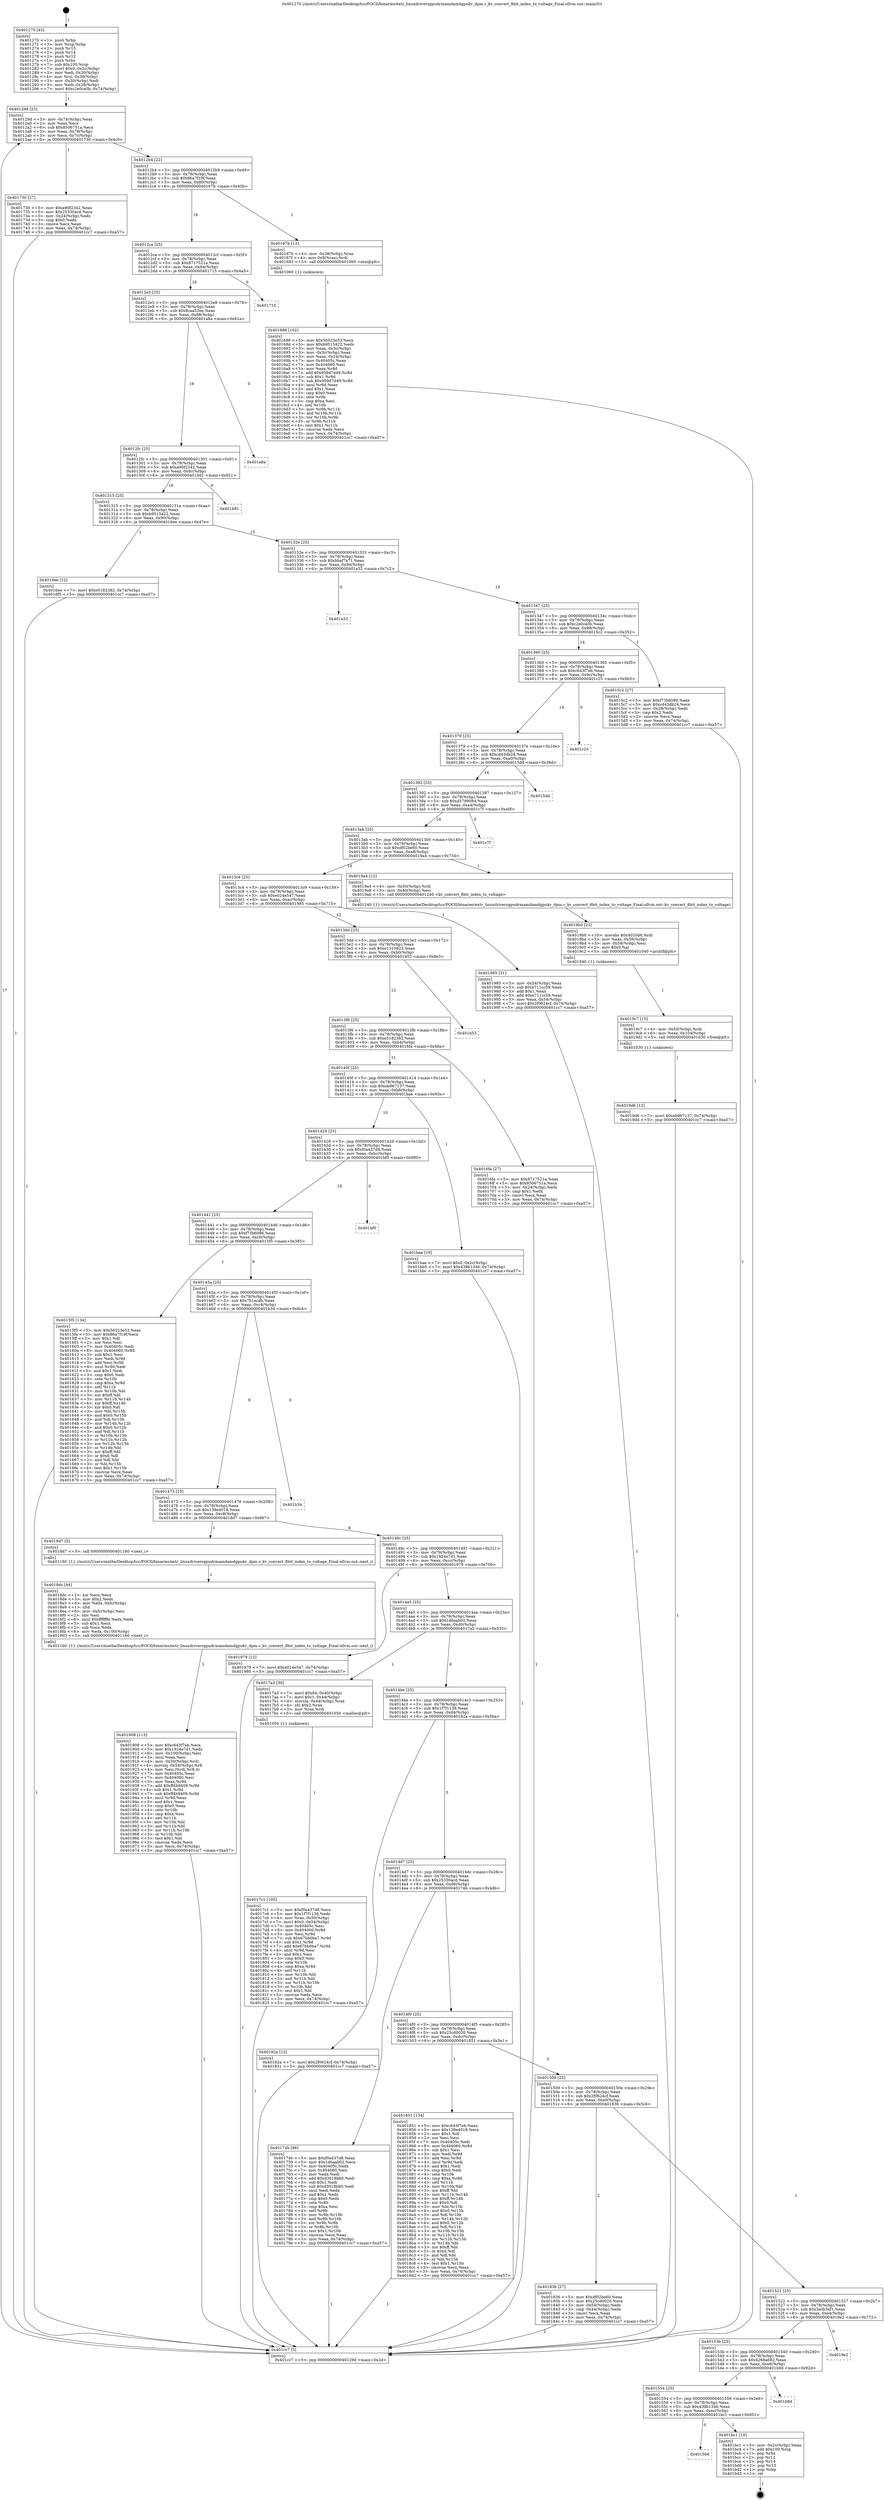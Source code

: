 digraph "0x401270" {
  label = "0x401270 (/mnt/c/Users/mathe/Desktop/tcc/POCII/binaries/extr_linuxdriversgpudrmamdamdgpukv_dpm.c_kv_convert_8bit_index_to_voltage_Final-ollvm.out::main(0))"
  labelloc = "t"
  node[shape=record]

  Entry [label="",width=0.3,height=0.3,shape=circle,fillcolor=black,style=filled]
  "0x40129d" [label="{
     0x40129d [23]\l
     | [instrs]\l
     &nbsp;&nbsp;0x40129d \<+3\>: mov -0x74(%rbp),%eax\l
     &nbsp;&nbsp;0x4012a0 \<+2\>: mov %eax,%ecx\l
     &nbsp;&nbsp;0x4012a2 \<+6\>: sub $0x8506751a,%ecx\l
     &nbsp;&nbsp;0x4012a8 \<+3\>: mov %eax,-0x78(%rbp)\l
     &nbsp;&nbsp;0x4012ab \<+3\>: mov %ecx,-0x7c(%rbp)\l
     &nbsp;&nbsp;0x4012ae \<+6\>: je 0000000000401730 \<main+0x4c0\>\l
  }"]
  "0x401730" [label="{
     0x401730 [27]\l
     | [instrs]\l
     &nbsp;&nbsp;0x401730 \<+5\>: mov $0xa90f2342,%eax\l
     &nbsp;&nbsp;0x401735 \<+5\>: mov $0x25330acd,%ecx\l
     &nbsp;&nbsp;0x40173a \<+3\>: mov -0x24(%rbp),%edx\l
     &nbsp;&nbsp;0x40173d \<+3\>: cmp $0x0,%edx\l
     &nbsp;&nbsp;0x401740 \<+3\>: cmove %ecx,%eax\l
     &nbsp;&nbsp;0x401743 \<+3\>: mov %eax,-0x74(%rbp)\l
     &nbsp;&nbsp;0x401746 \<+5\>: jmp 0000000000401cc7 \<main+0xa57\>\l
  }"]
  "0x4012b4" [label="{
     0x4012b4 [22]\l
     | [instrs]\l
     &nbsp;&nbsp;0x4012b4 \<+5\>: jmp 00000000004012b9 \<main+0x49\>\l
     &nbsp;&nbsp;0x4012b9 \<+3\>: mov -0x78(%rbp),%eax\l
     &nbsp;&nbsp;0x4012bc \<+5\>: sub $0x86a7f19f,%eax\l
     &nbsp;&nbsp;0x4012c1 \<+3\>: mov %eax,-0x80(%rbp)\l
     &nbsp;&nbsp;0x4012c4 \<+6\>: je 000000000040167b \<main+0x40b\>\l
  }"]
  Exit [label="",width=0.3,height=0.3,shape=circle,fillcolor=black,style=filled,peripheries=2]
  "0x40167b" [label="{
     0x40167b [13]\l
     | [instrs]\l
     &nbsp;&nbsp;0x40167b \<+4\>: mov -0x38(%rbp),%rax\l
     &nbsp;&nbsp;0x40167f \<+4\>: mov 0x8(%rax),%rdi\l
     &nbsp;&nbsp;0x401683 \<+5\>: call 0000000000401060 \<atoi@plt\>\l
     | [calls]\l
     &nbsp;&nbsp;0x401060 \{1\} (unknown)\l
  }"]
  "0x4012ca" [label="{
     0x4012ca [25]\l
     | [instrs]\l
     &nbsp;&nbsp;0x4012ca \<+5\>: jmp 00000000004012cf \<main+0x5f\>\l
     &nbsp;&nbsp;0x4012cf \<+3\>: mov -0x78(%rbp),%eax\l
     &nbsp;&nbsp;0x4012d2 \<+5\>: sub $0x8717521a,%eax\l
     &nbsp;&nbsp;0x4012d7 \<+6\>: mov %eax,-0x84(%rbp)\l
     &nbsp;&nbsp;0x4012dd \<+6\>: je 0000000000401715 \<main+0x4a5\>\l
  }"]
  "0x40156d" [label="{
     0x40156d\l
  }", style=dashed]
  "0x401715" [label="{
     0x401715\l
  }", style=dashed]
  "0x4012e3" [label="{
     0x4012e3 [25]\l
     | [instrs]\l
     &nbsp;&nbsp;0x4012e3 \<+5\>: jmp 00000000004012e8 \<main+0x78\>\l
     &nbsp;&nbsp;0x4012e8 \<+3\>: mov -0x78(%rbp),%eax\l
     &nbsp;&nbsp;0x4012eb \<+5\>: sub $0x8caa52ee,%eax\l
     &nbsp;&nbsp;0x4012f0 \<+6\>: mov %eax,-0x88(%rbp)\l
     &nbsp;&nbsp;0x4012f6 \<+6\>: je 0000000000401a8a \<main+0x81a\>\l
  }"]
  "0x401bc1" [label="{
     0x401bc1 [19]\l
     | [instrs]\l
     &nbsp;&nbsp;0x401bc1 \<+3\>: mov -0x2c(%rbp),%eax\l
     &nbsp;&nbsp;0x401bc4 \<+7\>: add $0x100,%rsp\l
     &nbsp;&nbsp;0x401bcb \<+1\>: pop %rbx\l
     &nbsp;&nbsp;0x401bcc \<+2\>: pop %r12\l
     &nbsp;&nbsp;0x401bce \<+2\>: pop %r14\l
     &nbsp;&nbsp;0x401bd0 \<+2\>: pop %r15\l
     &nbsp;&nbsp;0x401bd2 \<+1\>: pop %rbp\l
     &nbsp;&nbsp;0x401bd3 \<+1\>: ret\l
  }"]
  "0x401a8a" [label="{
     0x401a8a\l
  }", style=dashed]
  "0x4012fc" [label="{
     0x4012fc [25]\l
     | [instrs]\l
     &nbsp;&nbsp;0x4012fc \<+5\>: jmp 0000000000401301 \<main+0x91\>\l
     &nbsp;&nbsp;0x401301 \<+3\>: mov -0x78(%rbp),%eax\l
     &nbsp;&nbsp;0x401304 \<+5\>: sub $0xa90f2342,%eax\l
     &nbsp;&nbsp;0x401309 \<+6\>: mov %eax,-0x8c(%rbp)\l
     &nbsp;&nbsp;0x40130f \<+6\>: je 0000000000401b91 \<main+0x921\>\l
  }"]
  "0x401554" [label="{
     0x401554 [25]\l
     | [instrs]\l
     &nbsp;&nbsp;0x401554 \<+5\>: jmp 0000000000401559 \<main+0x2e9\>\l
     &nbsp;&nbsp;0x401559 \<+3\>: mov -0x78(%rbp),%eax\l
     &nbsp;&nbsp;0x40155c \<+5\>: sub $0x439b1346,%eax\l
     &nbsp;&nbsp;0x401561 \<+6\>: mov %eax,-0xec(%rbp)\l
     &nbsp;&nbsp;0x401567 \<+6\>: je 0000000000401bc1 \<main+0x951\>\l
  }"]
  "0x401b91" [label="{
     0x401b91\l
  }", style=dashed]
  "0x401315" [label="{
     0x401315 [25]\l
     | [instrs]\l
     &nbsp;&nbsp;0x401315 \<+5\>: jmp 000000000040131a \<main+0xaa\>\l
     &nbsp;&nbsp;0x40131a \<+3\>: mov -0x78(%rbp),%eax\l
     &nbsp;&nbsp;0x40131d \<+5\>: sub $0xb9515422,%eax\l
     &nbsp;&nbsp;0x401322 \<+6\>: mov %eax,-0x90(%rbp)\l
     &nbsp;&nbsp;0x401328 \<+6\>: je 00000000004016ee \<main+0x47e\>\l
  }"]
  "0x401b9d" [label="{
     0x401b9d\l
  }", style=dashed]
  "0x4016ee" [label="{
     0x4016ee [12]\l
     | [instrs]\l
     &nbsp;&nbsp;0x4016ee \<+7\>: movl $0xe5182382,-0x74(%rbp)\l
     &nbsp;&nbsp;0x4016f5 \<+5\>: jmp 0000000000401cc7 \<main+0xa57\>\l
  }"]
  "0x40132e" [label="{
     0x40132e [25]\l
     | [instrs]\l
     &nbsp;&nbsp;0x40132e \<+5\>: jmp 0000000000401333 \<main+0xc3\>\l
     &nbsp;&nbsp;0x401333 \<+3\>: mov -0x78(%rbp),%eax\l
     &nbsp;&nbsp;0x401336 \<+5\>: sub $0xbbaf7a71,%eax\l
     &nbsp;&nbsp;0x40133b \<+6\>: mov %eax,-0x94(%rbp)\l
     &nbsp;&nbsp;0x401341 \<+6\>: je 0000000000401a32 \<main+0x7c2\>\l
  }"]
  "0x40153b" [label="{
     0x40153b [25]\l
     | [instrs]\l
     &nbsp;&nbsp;0x40153b \<+5\>: jmp 0000000000401540 \<main+0x2d0\>\l
     &nbsp;&nbsp;0x401540 \<+3\>: mov -0x78(%rbp),%eax\l
     &nbsp;&nbsp;0x401543 \<+5\>: sub $0x4268a682,%eax\l
     &nbsp;&nbsp;0x401548 \<+6\>: mov %eax,-0xe8(%rbp)\l
     &nbsp;&nbsp;0x40154e \<+6\>: je 0000000000401b9d \<main+0x92d\>\l
  }"]
  "0x401a32" [label="{
     0x401a32\l
  }", style=dashed]
  "0x401347" [label="{
     0x401347 [25]\l
     | [instrs]\l
     &nbsp;&nbsp;0x401347 \<+5\>: jmp 000000000040134c \<main+0xdc\>\l
     &nbsp;&nbsp;0x40134c \<+3\>: mov -0x78(%rbp),%eax\l
     &nbsp;&nbsp;0x40134f \<+5\>: sub $0xc2e0ca0b,%eax\l
     &nbsp;&nbsp;0x401354 \<+6\>: mov %eax,-0x98(%rbp)\l
     &nbsp;&nbsp;0x40135a \<+6\>: je 00000000004015c2 \<main+0x352\>\l
  }"]
  "0x4019e2" [label="{
     0x4019e2\l
  }", style=dashed]
  "0x4015c2" [label="{
     0x4015c2 [27]\l
     | [instrs]\l
     &nbsp;&nbsp;0x4015c2 \<+5\>: mov $0xf73b6086,%eax\l
     &nbsp;&nbsp;0x4015c7 \<+5\>: mov $0xcd43db24,%ecx\l
     &nbsp;&nbsp;0x4015cc \<+3\>: mov -0x28(%rbp),%edx\l
     &nbsp;&nbsp;0x4015cf \<+3\>: cmp $0x2,%edx\l
     &nbsp;&nbsp;0x4015d2 \<+3\>: cmovne %ecx,%eax\l
     &nbsp;&nbsp;0x4015d5 \<+3\>: mov %eax,-0x74(%rbp)\l
     &nbsp;&nbsp;0x4015d8 \<+5\>: jmp 0000000000401cc7 \<main+0xa57\>\l
  }"]
  "0x401360" [label="{
     0x401360 [25]\l
     | [instrs]\l
     &nbsp;&nbsp;0x401360 \<+5\>: jmp 0000000000401365 \<main+0xf5\>\l
     &nbsp;&nbsp;0x401365 \<+3\>: mov -0x78(%rbp),%eax\l
     &nbsp;&nbsp;0x401368 \<+5\>: sub $0xc643f7eb,%eax\l
     &nbsp;&nbsp;0x40136d \<+6\>: mov %eax,-0x9c(%rbp)\l
     &nbsp;&nbsp;0x401373 \<+6\>: je 0000000000401c25 \<main+0x9b5\>\l
  }"]
  "0x401cc7" [label="{
     0x401cc7 [5]\l
     | [instrs]\l
     &nbsp;&nbsp;0x401cc7 \<+5\>: jmp 000000000040129d \<main+0x2d\>\l
  }"]
  "0x401270" [label="{
     0x401270 [45]\l
     | [instrs]\l
     &nbsp;&nbsp;0x401270 \<+1\>: push %rbp\l
     &nbsp;&nbsp;0x401271 \<+3\>: mov %rsp,%rbp\l
     &nbsp;&nbsp;0x401274 \<+2\>: push %r15\l
     &nbsp;&nbsp;0x401276 \<+2\>: push %r14\l
     &nbsp;&nbsp;0x401278 \<+2\>: push %r12\l
     &nbsp;&nbsp;0x40127a \<+1\>: push %rbx\l
     &nbsp;&nbsp;0x40127b \<+7\>: sub $0x100,%rsp\l
     &nbsp;&nbsp;0x401282 \<+7\>: movl $0x0,-0x2c(%rbp)\l
     &nbsp;&nbsp;0x401289 \<+3\>: mov %edi,-0x30(%rbp)\l
     &nbsp;&nbsp;0x40128c \<+4\>: mov %rsi,-0x38(%rbp)\l
     &nbsp;&nbsp;0x401290 \<+3\>: mov -0x30(%rbp),%edi\l
     &nbsp;&nbsp;0x401293 \<+3\>: mov %edi,-0x28(%rbp)\l
     &nbsp;&nbsp;0x401296 \<+7\>: movl $0xc2e0ca0b,-0x74(%rbp)\l
  }"]
  "0x4019d6" [label="{
     0x4019d6 [12]\l
     | [instrs]\l
     &nbsp;&nbsp;0x4019d6 \<+7\>: movl $0xeb967137,-0x74(%rbp)\l
     &nbsp;&nbsp;0x4019dd \<+5\>: jmp 0000000000401cc7 \<main+0xa57\>\l
  }"]
  "0x401c25" [label="{
     0x401c25\l
  }", style=dashed]
  "0x401379" [label="{
     0x401379 [25]\l
     | [instrs]\l
     &nbsp;&nbsp;0x401379 \<+5\>: jmp 000000000040137e \<main+0x10e\>\l
     &nbsp;&nbsp;0x40137e \<+3\>: mov -0x78(%rbp),%eax\l
     &nbsp;&nbsp;0x401381 \<+5\>: sub $0xcd43db24,%eax\l
     &nbsp;&nbsp;0x401386 \<+6\>: mov %eax,-0xa0(%rbp)\l
     &nbsp;&nbsp;0x40138c \<+6\>: je 00000000004015dd \<main+0x36d\>\l
  }"]
  "0x4019c7" [label="{
     0x4019c7 [15]\l
     | [instrs]\l
     &nbsp;&nbsp;0x4019c7 \<+4\>: mov -0x50(%rbp),%rdi\l
     &nbsp;&nbsp;0x4019cb \<+6\>: mov %eax,-0x104(%rbp)\l
     &nbsp;&nbsp;0x4019d1 \<+5\>: call 0000000000401030 \<free@plt\>\l
     | [calls]\l
     &nbsp;&nbsp;0x401030 \{1\} (unknown)\l
  }"]
  "0x4015dd" [label="{
     0x4015dd\l
  }", style=dashed]
  "0x401392" [label="{
     0x401392 [25]\l
     | [instrs]\l
     &nbsp;&nbsp;0x401392 \<+5\>: jmp 0000000000401397 \<main+0x127\>\l
     &nbsp;&nbsp;0x401397 \<+3\>: mov -0x78(%rbp),%eax\l
     &nbsp;&nbsp;0x40139a \<+5\>: sub $0xd5799084,%eax\l
     &nbsp;&nbsp;0x40139f \<+6\>: mov %eax,-0xa4(%rbp)\l
     &nbsp;&nbsp;0x4013a5 \<+6\>: je 0000000000401c7f \<main+0xa0f\>\l
  }"]
  "0x4019b0" [label="{
     0x4019b0 [23]\l
     | [instrs]\l
     &nbsp;&nbsp;0x4019b0 \<+10\>: movabs $0x4020d6,%rdi\l
     &nbsp;&nbsp;0x4019ba \<+3\>: mov %eax,-0x58(%rbp)\l
     &nbsp;&nbsp;0x4019bd \<+3\>: mov -0x58(%rbp),%esi\l
     &nbsp;&nbsp;0x4019c0 \<+2\>: mov $0x0,%al\l
     &nbsp;&nbsp;0x4019c2 \<+5\>: call 0000000000401040 \<printf@plt\>\l
     | [calls]\l
     &nbsp;&nbsp;0x401040 \{1\} (unknown)\l
  }"]
  "0x401c7f" [label="{
     0x401c7f\l
  }", style=dashed]
  "0x4013ab" [label="{
     0x4013ab [25]\l
     | [instrs]\l
     &nbsp;&nbsp;0x4013ab \<+5\>: jmp 00000000004013b0 \<main+0x140\>\l
     &nbsp;&nbsp;0x4013b0 \<+3\>: mov -0x78(%rbp),%eax\l
     &nbsp;&nbsp;0x4013b3 \<+5\>: sub $0xdf02be60,%eax\l
     &nbsp;&nbsp;0x4013b8 \<+6\>: mov %eax,-0xa8(%rbp)\l
     &nbsp;&nbsp;0x4013be \<+6\>: je 00000000004019a4 \<main+0x734\>\l
  }"]
  "0x401908" [label="{
     0x401908 [113]\l
     | [instrs]\l
     &nbsp;&nbsp;0x401908 \<+5\>: mov $0xc643f7eb,%ecx\l
     &nbsp;&nbsp;0x40190d \<+5\>: mov $0x1924e7d1,%edx\l
     &nbsp;&nbsp;0x401912 \<+6\>: mov -0x100(%rbp),%esi\l
     &nbsp;&nbsp;0x401918 \<+3\>: imul %eax,%esi\l
     &nbsp;&nbsp;0x40191b \<+4\>: mov -0x50(%rbp),%rdi\l
     &nbsp;&nbsp;0x40191f \<+4\>: movslq -0x54(%rbp),%r8\l
     &nbsp;&nbsp;0x401923 \<+4\>: mov %esi,(%rdi,%r8,4)\l
     &nbsp;&nbsp;0x401927 \<+7\>: mov 0x40405c,%eax\l
     &nbsp;&nbsp;0x40192e \<+7\>: mov 0x404060,%esi\l
     &nbsp;&nbsp;0x401935 \<+3\>: mov %eax,%r9d\l
     &nbsp;&nbsp;0x401938 \<+7\>: add $0xff4b9409,%r9d\l
     &nbsp;&nbsp;0x40193f \<+4\>: sub $0x1,%r9d\l
     &nbsp;&nbsp;0x401943 \<+7\>: sub $0xff4b9409,%r9d\l
     &nbsp;&nbsp;0x40194a \<+4\>: imul %r9d,%eax\l
     &nbsp;&nbsp;0x40194e \<+3\>: and $0x1,%eax\l
     &nbsp;&nbsp;0x401951 \<+3\>: cmp $0x0,%eax\l
     &nbsp;&nbsp;0x401954 \<+4\>: sete %r10b\l
     &nbsp;&nbsp;0x401958 \<+3\>: cmp $0xa,%esi\l
     &nbsp;&nbsp;0x40195b \<+4\>: setl %r11b\l
     &nbsp;&nbsp;0x40195f \<+3\>: mov %r10b,%bl\l
     &nbsp;&nbsp;0x401962 \<+3\>: and %r11b,%bl\l
     &nbsp;&nbsp;0x401965 \<+3\>: xor %r11b,%r10b\l
     &nbsp;&nbsp;0x401968 \<+3\>: or %r10b,%bl\l
     &nbsp;&nbsp;0x40196b \<+3\>: test $0x1,%bl\l
     &nbsp;&nbsp;0x40196e \<+3\>: cmovne %edx,%ecx\l
     &nbsp;&nbsp;0x401971 \<+3\>: mov %ecx,-0x74(%rbp)\l
     &nbsp;&nbsp;0x401974 \<+5\>: jmp 0000000000401cc7 \<main+0xa57\>\l
  }"]
  "0x4019a4" [label="{
     0x4019a4 [12]\l
     | [instrs]\l
     &nbsp;&nbsp;0x4019a4 \<+4\>: mov -0x50(%rbp),%rdi\l
     &nbsp;&nbsp;0x4019a8 \<+3\>: mov -0x40(%rbp),%esi\l
     &nbsp;&nbsp;0x4019ab \<+5\>: call 0000000000401240 \<kv_convert_8bit_index_to_voltage\>\l
     | [calls]\l
     &nbsp;&nbsp;0x401240 \{1\} (/mnt/c/Users/mathe/Desktop/tcc/POCII/binaries/extr_linuxdriversgpudrmamdamdgpukv_dpm.c_kv_convert_8bit_index_to_voltage_Final-ollvm.out::kv_convert_8bit_index_to_voltage)\l
  }"]
  "0x4013c4" [label="{
     0x4013c4 [25]\l
     | [instrs]\l
     &nbsp;&nbsp;0x4013c4 \<+5\>: jmp 00000000004013c9 \<main+0x159\>\l
     &nbsp;&nbsp;0x4013c9 \<+3\>: mov -0x78(%rbp),%eax\l
     &nbsp;&nbsp;0x4013cc \<+5\>: sub $0xe024e547,%eax\l
     &nbsp;&nbsp;0x4013d1 \<+6\>: mov %eax,-0xac(%rbp)\l
     &nbsp;&nbsp;0x4013d7 \<+6\>: je 0000000000401985 \<main+0x715\>\l
  }"]
  "0x4018dc" [label="{
     0x4018dc [44]\l
     | [instrs]\l
     &nbsp;&nbsp;0x4018dc \<+2\>: xor %ecx,%ecx\l
     &nbsp;&nbsp;0x4018de \<+5\>: mov $0x2,%edx\l
     &nbsp;&nbsp;0x4018e3 \<+6\>: mov %edx,-0xfc(%rbp)\l
     &nbsp;&nbsp;0x4018e9 \<+1\>: cltd\l
     &nbsp;&nbsp;0x4018ea \<+6\>: mov -0xfc(%rbp),%esi\l
     &nbsp;&nbsp;0x4018f0 \<+2\>: idiv %esi\l
     &nbsp;&nbsp;0x4018f2 \<+6\>: imul $0xfffffffe,%edx,%edx\l
     &nbsp;&nbsp;0x4018f8 \<+3\>: sub $0x1,%ecx\l
     &nbsp;&nbsp;0x4018fb \<+2\>: sub %ecx,%edx\l
     &nbsp;&nbsp;0x4018fd \<+6\>: mov %edx,-0x100(%rbp)\l
     &nbsp;&nbsp;0x401903 \<+5\>: call 0000000000401160 \<next_i\>\l
     | [calls]\l
     &nbsp;&nbsp;0x401160 \{1\} (/mnt/c/Users/mathe/Desktop/tcc/POCII/binaries/extr_linuxdriversgpudrmamdamdgpukv_dpm.c_kv_convert_8bit_index_to_voltage_Final-ollvm.out::next_i)\l
  }"]
  "0x401985" [label="{
     0x401985 [31]\l
     | [instrs]\l
     &nbsp;&nbsp;0x401985 \<+3\>: mov -0x54(%rbp),%eax\l
     &nbsp;&nbsp;0x401988 \<+5\>: sub $0xe711cc59,%eax\l
     &nbsp;&nbsp;0x40198d \<+3\>: add $0x1,%eax\l
     &nbsp;&nbsp;0x401990 \<+5\>: add $0xe711cc59,%eax\l
     &nbsp;&nbsp;0x401995 \<+3\>: mov %eax,-0x54(%rbp)\l
     &nbsp;&nbsp;0x401998 \<+7\>: movl $0x2f0624cf,-0x74(%rbp)\l
     &nbsp;&nbsp;0x40199f \<+5\>: jmp 0000000000401cc7 \<main+0xa57\>\l
  }"]
  "0x4013dd" [label="{
     0x4013dd [25]\l
     | [instrs]\l
     &nbsp;&nbsp;0x4013dd \<+5\>: jmp 00000000004013e2 \<main+0x172\>\l
     &nbsp;&nbsp;0x4013e2 \<+3\>: mov -0x78(%rbp),%eax\l
     &nbsp;&nbsp;0x4013e5 \<+5\>: sub $0xe1310823,%eax\l
     &nbsp;&nbsp;0x4013ea \<+6\>: mov %eax,-0xb0(%rbp)\l
     &nbsp;&nbsp;0x4013f0 \<+6\>: je 0000000000401b53 \<main+0x8e3\>\l
  }"]
  "0x401522" [label="{
     0x401522 [25]\l
     | [instrs]\l
     &nbsp;&nbsp;0x401522 \<+5\>: jmp 0000000000401527 \<main+0x2b7\>\l
     &nbsp;&nbsp;0x401527 \<+3\>: mov -0x78(%rbp),%eax\l
     &nbsp;&nbsp;0x40152a \<+5\>: sub $0x3acb3af1,%eax\l
     &nbsp;&nbsp;0x40152f \<+6\>: mov %eax,-0xe4(%rbp)\l
     &nbsp;&nbsp;0x401535 \<+6\>: je 00000000004019e2 \<main+0x772\>\l
  }"]
  "0x401b53" [label="{
     0x401b53\l
  }", style=dashed]
  "0x4013f6" [label="{
     0x4013f6 [25]\l
     | [instrs]\l
     &nbsp;&nbsp;0x4013f6 \<+5\>: jmp 00000000004013fb \<main+0x18b\>\l
     &nbsp;&nbsp;0x4013fb \<+3\>: mov -0x78(%rbp),%eax\l
     &nbsp;&nbsp;0x4013fe \<+5\>: sub $0xe5182382,%eax\l
     &nbsp;&nbsp;0x401403 \<+6\>: mov %eax,-0xb4(%rbp)\l
     &nbsp;&nbsp;0x401409 \<+6\>: je 00000000004016fa \<main+0x48a\>\l
  }"]
  "0x401836" [label="{
     0x401836 [27]\l
     | [instrs]\l
     &nbsp;&nbsp;0x401836 \<+5\>: mov $0xdf02be60,%eax\l
     &nbsp;&nbsp;0x40183b \<+5\>: mov $0x25cd0020,%ecx\l
     &nbsp;&nbsp;0x401840 \<+3\>: mov -0x54(%rbp),%edx\l
     &nbsp;&nbsp;0x401843 \<+3\>: cmp -0x44(%rbp),%edx\l
     &nbsp;&nbsp;0x401846 \<+3\>: cmovl %ecx,%eax\l
     &nbsp;&nbsp;0x401849 \<+3\>: mov %eax,-0x74(%rbp)\l
     &nbsp;&nbsp;0x40184c \<+5\>: jmp 0000000000401cc7 \<main+0xa57\>\l
  }"]
  "0x4016fa" [label="{
     0x4016fa [27]\l
     | [instrs]\l
     &nbsp;&nbsp;0x4016fa \<+5\>: mov $0x8717521a,%eax\l
     &nbsp;&nbsp;0x4016ff \<+5\>: mov $0x8506751a,%ecx\l
     &nbsp;&nbsp;0x401704 \<+3\>: mov -0x24(%rbp),%edx\l
     &nbsp;&nbsp;0x401707 \<+3\>: cmp $0x1,%edx\l
     &nbsp;&nbsp;0x40170a \<+3\>: cmovl %ecx,%eax\l
     &nbsp;&nbsp;0x40170d \<+3\>: mov %eax,-0x74(%rbp)\l
     &nbsp;&nbsp;0x401710 \<+5\>: jmp 0000000000401cc7 \<main+0xa57\>\l
  }"]
  "0x40140f" [label="{
     0x40140f [25]\l
     | [instrs]\l
     &nbsp;&nbsp;0x40140f \<+5\>: jmp 0000000000401414 \<main+0x1a4\>\l
     &nbsp;&nbsp;0x401414 \<+3\>: mov -0x78(%rbp),%eax\l
     &nbsp;&nbsp;0x401417 \<+5\>: sub $0xeb967137,%eax\l
     &nbsp;&nbsp;0x40141c \<+6\>: mov %eax,-0xb8(%rbp)\l
     &nbsp;&nbsp;0x401422 \<+6\>: je 0000000000401bae \<main+0x93e\>\l
  }"]
  "0x401509" [label="{
     0x401509 [25]\l
     | [instrs]\l
     &nbsp;&nbsp;0x401509 \<+5\>: jmp 000000000040150e \<main+0x29e\>\l
     &nbsp;&nbsp;0x40150e \<+3\>: mov -0x78(%rbp),%eax\l
     &nbsp;&nbsp;0x401511 \<+5\>: sub $0x2f0624cf,%eax\l
     &nbsp;&nbsp;0x401516 \<+6\>: mov %eax,-0xe0(%rbp)\l
     &nbsp;&nbsp;0x40151c \<+6\>: je 0000000000401836 \<main+0x5c6\>\l
  }"]
  "0x401bae" [label="{
     0x401bae [19]\l
     | [instrs]\l
     &nbsp;&nbsp;0x401bae \<+7\>: movl $0x0,-0x2c(%rbp)\l
     &nbsp;&nbsp;0x401bb5 \<+7\>: movl $0x439b1346,-0x74(%rbp)\l
     &nbsp;&nbsp;0x401bbc \<+5\>: jmp 0000000000401cc7 \<main+0xa57\>\l
  }"]
  "0x401428" [label="{
     0x401428 [25]\l
     | [instrs]\l
     &nbsp;&nbsp;0x401428 \<+5\>: jmp 000000000040142d \<main+0x1bd\>\l
     &nbsp;&nbsp;0x40142d \<+3\>: mov -0x78(%rbp),%eax\l
     &nbsp;&nbsp;0x401430 \<+5\>: sub $0xf0a437d8,%eax\l
     &nbsp;&nbsp;0x401435 \<+6\>: mov %eax,-0xbc(%rbp)\l
     &nbsp;&nbsp;0x40143b \<+6\>: je 0000000000401bf0 \<main+0x980\>\l
  }"]
  "0x401851" [label="{
     0x401851 [134]\l
     | [instrs]\l
     &nbsp;&nbsp;0x401851 \<+5\>: mov $0xc643f7eb,%eax\l
     &nbsp;&nbsp;0x401856 \<+5\>: mov $0x139e4018,%ecx\l
     &nbsp;&nbsp;0x40185b \<+2\>: mov $0x1,%dl\l
     &nbsp;&nbsp;0x40185d \<+2\>: xor %esi,%esi\l
     &nbsp;&nbsp;0x40185f \<+7\>: mov 0x40405c,%edi\l
     &nbsp;&nbsp;0x401866 \<+8\>: mov 0x404060,%r8d\l
     &nbsp;&nbsp;0x40186e \<+3\>: sub $0x1,%esi\l
     &nbsp;&nbsp;0x401871 \<+3\>: mov %edi,%r9d\l
     &nbsp;&nbsp;0x401874 \<+3\>: add %esi,%r9d\l
     &nbsp;&nbsp;0x401877 \<+4\>: imul %r9d,%edi\l
     &nbsp;&nbsp;0x40187b \<+3\>: and $0x1,%edi\l
     &nbsp;&nbsp;0x40187e \<+3\>: cmp $0x0,%edi\l
     &nbsp;&nbsp;0x401881 \<+4\>: sete %r10b\l
     &nbsp;&nbsp;0x401885 \<+4\>: cmp $0xa,%r8d\l
     &nbsp;&nbsp;0x401889 \<+4\>: setl %r11b\l
     &nbsp;&nbsp;0x40188d \<+3\>: mov %r10b,%bl\l
     &nbsp;&nbsp;0x401890 \<+3\>: xor $0xff,%bl\l
     &nbsp;&nbsp;0x401893 \<+3\>: mov %r11b,%r14b\l
     &nbsp;&nbsp;0x401896 \<+4\>: xor $0xff,%r14b\l
     &nbsp;&nbsp;0x40189a \<+3\>: xor $0x0,%dl\l
     &nbsp;&nbsp;0x40189d \<+3\>: mov %bl,%r15b\l
     &nbsp;&nbsp;0x4018a0 \<+4\>: and $0x0,%r15b\l
     &nbsp;&nbsp;0x4018a4 \<+3\>: and %dl,%r10b\l
     &nbsp;&nbsp;0x4018a7 \<+3\>: mov %r14b,%r12b\l
     &nbsp;&nbsp;0x4018aa \<+4\>: and $0x0,%r12b\l
     &nbsp;&nbsp;0x4018ae \<+3\>: and %dl,%r11b\l
     &nbsp;&nbsp;0x4018b1 \<+3\>: or %r10b,%r15b\l
     &nbsp;&nbsp;0x4018b4 \<+3\>: or %r11b,%r12b\l
     &nbsp;&nbsp;0x4018b7 \<+3\>: xor %r12b,%r15b\l
     &nbsp;&nbsp;0x4018ba \<+3\>: or %r14b,%bl\l
     &nbsp;&nbsp;0x4018bd \<+3\>: xor $0xff,%bl\l
     &nbsp;&nbsp;0x4018c0 \<+3\>: or $0x0,%dl\l
     &nbsp;&nbsp;0x4018c3 \<+2\>: and %dl,%bl\l
     &nbsp;&nbsp;0x4018c5 \<+3\>: or %bl,%r15b\l
     &nbsp;&nbsp;0x4018c8 \<+4\>: test $0x1,%r15b\l
     &nbsp;&nbsp;0x4018cc \<+3\>: cmovne %ecx,%eax\l
     &nbsp;&nbsp;0x4018cf \<+3\>: mov %eax,-0x74(%rbp)\l
     &nbsp;&nbsp;0x4018d2 \<+5\>: jmp 0000000000401cc7 \<main+0xa57\>\l
  }"]
  "0x401bf0" [label="{
     0x401bf0\l
  }", style=dashed]
  "0x401441" [label="{
     0x401441 [25]\l
     | [instrs]\l
     &nbsp;&nbsp;0x401441 \<+5\>: jmp 0000000000401446 \<main+0x1d6\>\l
     &nbsp;&nbsp;0x401446 \<+3\>: mov -0x78(%rbp),%eax\l
     &nbsp;&nbsp;0x401449 \<+5\>: sub $0xf73b6086,%eax\l
     &nbsp;&nbsp;0x40144e \<+6\>: mov %eax,-0xc0(%rbp)\l
     &nbsp;&nbsp;0x401454 \<+6\>: je 00000000004015f5 \<main+0x385\>\l
  }"]
  "0x4017c1" [label="{
     0x4017c1 [105]\l
     | [instrs]\l
     &nbsp;&nbsp;0x4017c1 \<+5\>: mov $0xf0a437d8,%ecx\l
     &nbsp;&nbsp;0x4017c6 \<+5\>: mov $0x1f7f1138,%edx\l
     &nbsp;&nbsp;0x4017cb \<+4\>: mov %rax,-0x50(%rbp)\l
     &nbsp;&nbsp;0x4017cf \<+7\>: movl $0x0,-0x54(%rbp)\l
     &nbsp;&nbsp;0x4017d6 \<+7\>: mov 0x40405c,%esi\l
     &nbsp;&nbsp;0x4017dd \<+8\>: mov 0x404060,%r8d\l
     &nbsp;&nbsp;0x4017e5 \<+3\>: mov %esi,%r9d\l
     &nbsp;&nbsp;0x4017e8 \<+7\>: sub $0x67bb0ba7,%r9d\l
     &nbsp;&nbsp;0x4017ef \<+4\>: sub $0x1,%r9d\l
     &nbsp;&nbsp;0x4017f3 \<+7\>: add $0x67bb0ba7,%r9d\l
     &nbsp;&nbsp;0x4017fa \<+4\>: imul %r9d,%esi\l
     &nbsp;&nbsp;0x4017fe \<+3\>: and $0x1,%esi\l
     &nbsp;&nbsp;0x401801 \<+3\>: cmp $0x0,%esi\l
     &nbsp;&nbsp;0x401804 \<+4\>: sete %r10b\l
     &nbsp;&nbsp;0x401808 \<+4\>: cmp $0xa,%r8d\l
     &nbsp;&nbsp;0x40180c \<+4\>: setl %r11b\l
     &nbsp;&nbsp;0x401810 \<+3\>: mov %r10b,%bl\l
     &nbsp;&nbsp;0x401813 \<+3\>: and %r11b,%bl\l
     &nbsp;&nbsp;0x401816 \<+3\>: xor %r11b,%r10b\l
     &nbsp;&nbsp;0x401819 \<+3\>: or %r10b,%bl\l
     &nbsp;&nbsp;0x40181c \<+3\>: test $0x1,%bl\l
     &nbsp;&nbsp;0x40181f \<+3\>: cmovne %edx,%ecx\l
     &nbsp;&nbsp;0x401822 \<+3\>: mov %ecx,-0x74(%rbp)\l
     &nbsp;&nbsp;0x401825 \<+5\>: jmp 0000000000401cc7 \<main+0xa57\>\l
  }"]
  "0x4015f5" [label="{
     0x4015f5 [134]\l
     | [instrs]\l
     &nbsp;&nbsp;0x4015f5 \<+5\>: mov $0x56523e53,%eax\l
     &nbsp;&nbsp;0x4015fa \<+5\>: mov $0x86a7f19f,%ecx\l
     &nbsp;&nbsp;0x4015ff \<+2\>: mov $0x1,%dl\l
     &nbsp;&nbsp;0x401601 \<+2\>: xor %esi,%esi\l
     &nbsp;&nbsp;0x401603 \<+7\>: mov 0x40405c,%edi\l
     &nbsp;&nbsp;0x40160a \<+8\>: mov 0x404060,%r8d\l
     &nbsp;&nbsp;0x401612 \<+3\>: sub $0x1,%esi\l
     &nbsp;&nbsp;0x401615 \<+3\>: mov %edi,%r9d\l
     &nbsp;&nbsp;0x401618 \<+3\>: add %esi,%r9d\l
     &nbsp;&nbsp;0x40161b \<+4\>: imul %r9d,%edi\l
     &nbsp;&nbsp;0x40161f \<+3\>: and $0x1,%edi\l
     &nbsp;&nbsp;0x401622 \<+3\>: cmp $0x0,%edi\l
     &nbsp;&nbsp;0x401625 \<+4\>: sete %r10b\l
     &nbsp;&nbsp;0x401629 \<+4\>: cmp $0xa,%r8d\l
     &nbsp;&nbsp;0x40162d \<+4\>: setl %r11b\l
     &nbsp;&nbsp;0x401631 \<+3\>: mov %r10b,%bl\l
     &nbsp;&nbsp;0x401634 \<+3\>: xor $0xff,%bl\l
     &nbsp;&nbsp;0x401637 \<+3\>: mov %r11b,%r14b\l
     &nbsp;&nbsp;0x40163a \<+4\>: xor $0xff,%r14b\l
     &nbsp;&nbsp;0x40163e \<+3\>: xor $0x0,%dl\l
     &nbsp;&nbsp;0x401641 \<+3\>: mov %bl,%r15b\l
     &nbsp;&nbsp;0x401644 \<+4\>: and $0x0,%r15b\l
     &nbsp;&nbsp;0x401648 \<+3\>: and %dl,%r10b\l
     &nbsp;&nbsp;0x40164b \<+3\>: mov %r14b,%r12b\l
     &nbsp;&nbsp;0x40164e \<+4\>: and $0x0,%r12b\l
     &nbsp;&nbsp;0x401652 \<+3\>: and %dl,%r11b\l
     &nbsp;&nbsp;0x401655 \<+3\>: or %r10b,%r15b\l
     &nbsp;&nbsp;0x401658 \<+3\>: or %r11b,%r12b\l
     &nbsp;&nbsp;0x40165b \<+3\>: xor %r12b,%r15b\l
     &nbsp;&nbsp;0x40165e \<+3\>: or %r14b,%bl\l
     &nbsp;&nbsp;0x401661 \<+3\>: xor $0xff,%bl\l
     &nbsp;&nbsp;0x401664 \<+3\>: or $0x0,%dl\l
     &nbsp;&nbsp;0x401667 \<+2\>: and %dl,%bl\l
     &nbsp;&nbsp;0x401669 \<+3\>: or %bl,%r15b\l
     &nbsp;&nbsp;0x40166c \<+4\>: test $0x1,%r15b\l
     &nbsp;&nbsp;0x401670 \<+3\>: cmovne %ecx,%eax\l
     &nbsp;&nbsp;0x401673 \<+3\>: mov %eax,-0x74(%rbp)\l
     &nbsp;&nbsp;0x401676 \<+5\>: jmp 0000000000401cc7 \<main+0xa57\>\l
  }"]
  "0x40145a" [label="{
     0x40145a [25]\l
     | [instrs]\l
     &nbsp;&nbsp;0x40145a \<+5\>: jmp 000000000040145f \<main+0x1ef\>\l
     &nbsp;&nbsp;0x40145f \<+3\>: mov -0x78(%rbp),%eax\l
     &nbsp;&nbsp;0x401462 \<+5\>: sub $0x7b1ecdb,%eax\l
     &nbsp;&nbsp;0x401467 \<+6\>: mov %eax,-0xc4(%rbp)\l
     &nbsp;&nbsp;0x40146d \<+6\>: je 0000000000401b34 \<main+0x8c4\>\l
  }"]
  "0x401688" [label="{
     0x401688 [102]\l
     | [instrs]\l
     &nbsp;&nbsp;0x401688 \<+5\>: mov $0x56523e53,%ecx\l
     &nbsp;&nbsp;0x40168d \<+5\>: mov $0xb9515422,%edx\l
     &nbsp;&nbsp;0x401692 \<+3\>: mov %eax,-0x3c(%rbp)\l
     &nbsp;&nbsp;0x401695 \<+3\>: mov -0x3c(%rbp),%eax\l
     &nbsp;&nbsp;0x401698 \<+3\>: mov %eax,-0x24(%rbp)\l
     &nbsp;&nbsp;0x40169b \<+7\>: mov 0x40405c,%eax\l
     &nbsp;&nbsp;0x4016a2 \<+7\>: mov 0x404060,%esi\l
     &nbsp;&nbsp;0x4016a9 \<+3\>: mov %eax,%r8d\l
     &nbsp;&nbsp;0x4016ac \<+7\>: add $0x959d7d49,%r8d\l
     &nbsp;&nbsp;0x4016b3 \<+4\>: sub $0x1,%r8d\l
     &nbsp;&nbsp;0x4016b7 \<+7\>: sub $0x959d7d49,%r8d\l
     &nbsp;&nbsp;0x4016be \<+4\>: imul %r8d,%eax\l
     &nbsp;&nbsp;0x4016c2 \<+3\>: and $0x1,%eax\l
     &nbsp;&nbsp;0x4016c5 \<+3\>: cmp $0x0,%eax\l
     &nbsp;&nbsp;0x4016c8 \<+4\>: sete %r9b\l
     &nbsp;&nbsp;0x4016cc \<+3\>: cmp $0xa,%esi\l
     &nbsp;&nbsp;0x4016cf \<+4\>: setl %r10b\l
     &nbsp;&nbsp;0x4016d3 \<+3\>: mov %r9b,%r11b\l
     &nbsp;&nbsp;0x4016d6 \<+3\>: and %r10b,%r11b\l
     &nbsp;&nbsp;0x4016d9 \<+3\>: xor %r10b,%r9b\l
     &nbsp;&nbsp;0x4016dc \<+3\>: or %r9b,%r11b\l
     &nbsp;&nbsp;0x4016df \<+4\>: test $0x1,%r11b\l
     &nbsp;&nbsp;0x4016e3 \<+3\>: cmovne %edx,%ecx\l
     &nbsp;&nbsp;0x4016e6 \<+3\>: mov %ecx,-0x74(%rbp)\l
     &nbsp;&nbsp;0x4016e9 \<+5\>: jmp 0000000000401cc7 \<main+0xa57\>\l
  }"]
  "0x4014f0" [label="{
     0x4014f0 [25]\l
     | [instrs]\l
     &nbsp;&nbsp;0x4014f0 \<+5\>: jmp 00000000004014f5 \<main+0x285\>\l
     &nbsp;&nbsp;0x4014f5 \<+3\>: mov -0x78(%rbp),%eax\l
     &nbsp;&nbsp;0x4014f8 \<+5\>: sub $0x25cd0020,%eax\l
     &nbsp;&nbsp;0x4014fd \<+6\>: mov %eax,-0xdc(%rbp)\l
     &nbsp;&nbsp;0x401503 \<+6\>: je 0000000000401851 \<main+0x5e1\>\l
  }"]
  "0x401b34" [label="{
     0x401b34\l
  }", style=dashed]
  "0x401473" [label="{
     0x401473 [25]\l
     | [instrs]\l
     &nbsp;&nbsp;0x401473 \<+5\>: jmp 0000000000401478 \<main+0x208\>\l
     &nbsp;&nbsp;0x401478 \<+3\>: mov -0x78(%rbp),%eax\l
     &nbsp;&nbsp;0x40147b \<+5\>: sub $0x139e4018,%eax\l
     &nbsp;&nbsp;0x401480 \<+6\>: mov %eax,-0xc8(%rbp)\l
     &nbsp;&nbsp;0x401486 \<+6\>: je 00000000004018d7 \<main+0x667\>\l
  }"]
  "0x40174b" [label="{
     0x40174b [88]\l
     | [instrs]\l
     &nbsp;&nbsp;0x40174b \<+5\>: mov $0xf0a437d8,%eax\l
     &nbsp;&nbsp;0x401750 \<+5\>: mov $0x1d6aab02,%ecx\l
     &nbsp;&nbsp;0x401755 \<+7\>: mov 0x40405c,%edx\l
     &nbsp;&nbsp;0x40175c \<+7\>: mov 0x404060,%esi\l
     &nbsp;&nbsp;0x401763 \<+2\>: mov %edx,%edi\l
     &nbsp;&nbsp;0x401765 \<+6\>: add $0xd3018bb0,%edi\l
     &nbsp;&nbsp;0x40176b \<+3\>: sub $0x1,%edi\l
     &nbsp;&nbsp;0x40176e \<+6\>: sub $0xd3018bb0,%edi\l
     &nbsp;&nbsp;0x401774 \<+3\>: imul %edi,%edx\l
     &nbsp;&nbsp;0x401777 \<+3\>: and $0x1,%edx\l
     &nbsp;&nbsp;0x40177a \<+3\>: cmp $0x0,%edx\l
     &nbsp;&nbsp;0x40177d \<+4\>: sete %r8b\l
     &nbsp;&nbsp;0x401781 \<+3\>: cmp $0xa,%esi\l
     &nbsp;&nbsp;0x401784 \<+4\>: setl %r9b\l
     &nbsp;&nbsp;0x401788 \<+3\>: mov %r8b,%r10b\l
     &nbsp;&nbsp;0x40178b \<+3\>: and %r9b,%r10b\l
     &nbsp;&nbsp;0x40178e \<+3\>: xor %r9b,%r8b\l
     &nbsp;&nbsp;0x401791 \<+3\>: or %r8b,%r10b\l
     &nbsp;&nbsp;0x401794 \<+4\>: test $0x1,%r10b\l
     &nbsp;&nbsp;0x401798 \<+3\>: cmovne %ecx,%eax\l
     &nbsp;&nbsp;0x40179b \<+3\>: mov %eax,-0x74(%rbp)\l
     &nbsp;&nbsp;0x40179e \<+5\>: jmp 0000000000401cc7 \<main+0xa57\>\l
  }"]
  "0x4018d7" [label="{
     0x4018d7 [5]\l
     | [instrs]\l
     &nbsp;&nbsp;0x4018d7 \<+5\>: call 0000000000401160 \<next_i\>\l
     | [calls]\l
     &nbsp;&nbsp;0x401160 \{1\} (/mnt/c/Users/mathe/Desktop/tcc/POCII/binaries/extr_linuxdriversgpudrmamdamdgpukv_dpm.c_kv_convert_8bit_index_to_voltage_Final-ollvm.out::next_i)\l
  }"]
  "0x40148c" [label="{
     0x40148c [25]\l
     | [instrs]\l
     &nbsp;&nbsp;0x40148c \<+5\>: jmp 0000000000401491 \<main+0x221\>\l
     &nbsp;&nbsp;0x401491 \<+3\>: mov -0x78(%rbp),%eax\l
     &nbsp;&nbsp;0x401494 \<+5\>: sub $0x1924e7d1,%eax\l
     &nbsp;&nbsp;0x401499 \<+6\>: mov %eax,-0xcc(%rbp)\l
     &nbsp;&nbsp;0x40149f \<+6\>: je 0000000000401979 \<main+0x709\>\l
  }"]
  "0x4014d7" [label="{
     0x4014d7 [25]\l
     | [instrs]\l
     &nbsp;&nbsp;0x4014d7 \<+5\>: jmp 00000000004014dc \<main+0x26c\>\l
     &nbsp;&nbsp;0x4014dc \<+3\>: mov -0x78(%rbp),%eax\l
     &nbsp;&nbsp;0x4014df \<+5\>: sub $0x25330acd,%eax\l
     &nbsp;&nbsp;0x4014e4 \<+6\>: mov %eax,-0xd8(%rbp)\l
     &nbsp;&nbsp;0x4014ea \<+6\>: je 000000000040174b \<main+0x4db\>\l
  }"]
  "0x401979" [label="{
     0x401979 [12]\l
     | [instrs]\l
     &nbsp;&nbsp;0x401979 \<+7\>: movl $0xe024e547,-0x74(%rbp)\l
     &nbsp;&nbsp;0x401980 \<+5\>: jmp 0000000000401cc7 \<main+0xa57\>\l
  }"]
  "0x4014a5" [label="{
     0x4014a5 [25]\l
     | [instrs]\l
     &nbsp;&nbsp;0x4014a5 \<+5\>: jmp 00000000004014aa \<main+0x23a\>\l
     &nbsp;&nbsp;0x4014aa \<+3\>: mov -0x78(%rbp),%eax\l
     &nbsp;&nbsp;0x4014ad \<+5\>: sub $0x1d6aab02,%eax\l
     &nbsp;&nbsp;0x4014b2 \<+6\>: mov %eax,-0xd0(%rbp)\l
     &nbsp;&nbsp;0x4014b8 \<+6\>: je 00000000004017a3 \<main+0x533\>\l
  }"]
  "0x40182a" [label="{
     0x40182a [12]\l
     | [instrs]\l
     &nbsp;&nbsp;0x40182a \<+7\>: movl $0x2f0624cf,-0x74(%rbp)\l
     &nbsp;&nbsp;0x401831 \<+5\>: jmp 0000000000401cc7 \<main+0xa57\>\l
  }"]
  "0x4017a3" [label="{
     0x4017a3 [30]\l
     | [instrs]\l
     &nbsp;&nbsp;0x4017a3 \<+7\>: movl $0x64,-0x40(%rbp)\l
     &nbsp;&nbsp;0x4017aa \<+7\>: movl $0x1,-0x44(%rbp)\l
     &nbsp;&nbsp;0x4017b1 \<+4\>: movslq -0x44(%rbp),%rax\l
     &nbsp;&nbsp;0x4017b5 \<+4\>: shl $0x2,%rax\l
     &nbsp;&nbsp;0x4017b9 \<+3\>: mov %rax,%rdi\l
     &nbsp;&nbsp;0x4017bc \<+5\>: call 0000000000401050 \<malloc@plt\>\l
     | [calls]\l
     &nbsp;&nbsp;0x401050 \{1\} (unknown)\l
  }"]
  "0x4014be" [label="{
     0x4014be [25]\l
     | [instrs]\l
     &nbsp;&nbsp;0x4014be \<+5\>: jmp 00000000004014c3 \<main+0x253\>\l
     &nbsp;&nbsp;0x4014c3 \<+3\>: mov -0x78(%rbp),%eax\l
     &nbsp;&nbsp;0x4014c6 \<+5\>: sub $0x1f7f1138,%eax\l
     &nbsp;&nbsp;0x4014cb \<+6\>: mov %eax,-0xd4(%rbp)\l
     &nbsp;&nbsp;0x4014d1 \<+6\>: je 000000000040182a \<main+0x5ba\>\l
  }"]
  Entry -> "0x401270" [label=" 1"]
  "0x40129d" -> "0x401730" [label=" 1"]
  "0x40129d" -> "0x4012b4" [label=" 17"]
  "0x401bc1" -> Exit [label=" 1"]
  "0x4012b4" -> "0x40167b" [label=" 1"]
  "0x4012b4" -> "0x4012ca" [label=" 16"]
  "0x401554" -> "0x40156d" [label=" 0"]
  "0x4012ca" -> "0x401715" [label=" 0"]
  "0x4012ca" -> "0x4012e3" [label=" 16"]
  "0x401554" -> "0x401bc1" [label=" 1"]
  "0x4012e3" -> "0x401a8a" [label=" 0"]
  "0x4012e3" -> "0x4012fc" [label=" 16"]
  "0x40153b" -> "0x401554" [label=" 1"]
  "0x4012fc" -> "0x401b91" [label=" 0"]
  "0x4012fc" -> "0x401315" [label=" 16"]
  "0x40153b" -> "0x401b9d" [label=" 0"]
  "0x401315" -> "0x4016ee" [label=" 1"]
  "0x401315" -> "0x40132e" [label=" 15"]
  "0x401522" -> "0x40153b" [label=" 1"]
  "0x40132e" -> "0x401a32" [label=" 0"]
  "0x40132e" -> "0x401347" [label=" 15"]
  "0x401522" -> "0x4019e2" [label=" 0"]
  "0x401347" -> "0x4015c2" [label=" 1"]
  "0x401347" -> "0x401360" [label=" 14"]
  "0x4015c2" -> "0x401cc7" [label=" 1"]
  "0x401270" -> "0x40129d" [label=" 1"]
  "0x401cc7" -> "0x40129d" [label=" 17"]
  "0x401bae" -> "0x401cc7" [label=" 1"]
  "0x401360" -> "0x401c25" [label=" 0"]
  "0x401360" -> "0x401379" [label=" 14"]
  "0x4019d6" -> "0x401cc7" [label=" 1"]
  "0x401379" -> "0x4015dd" [label=" 0"]
  "0x401379" -> "0x401392" [label=" 14"]
  "0x4019c7" -> "0x4019d6" [label=" 1"]
  "0x401392" -> "0x401c7f" [label=" 0"]
  "0x401392" -> "0x4013ab" [label=" 14"]
  "0x4019b0" -> "0x4019c7" [label=" 1"]
  "0x4013ab" -> "0x4019a4" [label=" 1"]
  "0x4013ab" -> "0x4013c4" [label=" 13"]
  "0x4019a4" -> "0x4019b0" [label=" 1"]
  "0x4013c4" -> "0x401985" [label=" 1"]
  "0x4013c4" -> "0x4013dd" [label=" 12"]
  "0x401985" -> "0x401cc7" [label=" 1"]
  "0x4013dd" -> "0x401b53" [label=" 0"]
  "0x4013dd" -> "0x4013f6" [label=" 12"]
  "0x401979" -> "0x401cc7" [label=" 1"]
  "0x4013f6" -> "0x4016fa" [label=" 1"]
  "0x4013f6" -> "0x40140f" [label=" 11"]
  "0x401908" -> "0x401cc7" [label=" 1"]
  "0x40140f" -> "0x401bae" [label=" 1"]
  "0x40140f" -> "0x401428" [label=" 10"]
  "0x4018d7" -> "0x4018dc" [label=" 1"]
  "0x401428" -> "0x401bf0" [label=" 0"]
  "0x401428" -> "0x401441" [label=" 10"]
  "0x401851" -> "0x401cc7" [label=" 1"]
  "0x401441" -> "0x4015f5" [label=" 1"]
  "0x401441" -> "0x40145a" [label=" 9"]
  "0x4015f5" -> "0x401cc7" [label=" 1"]
  "0x40167b" -> "0x401688" [label=" 1"]
  "0x401688" -> "0x401cc7" [label=" 1"]
  "0x4016ee" -> "0x401cc7" [label=" 1"]
  "0x4016fa" -> "0x401cc7" [label=" 1"]
  "0x401730" -> "0x401cc7" [label=" 1"]
  "0x401509" -> "0x401522" [label=" 1"]
  "0x40145a" -> "0x401b34" [label=" 0"]
  "0x40145a" -> "0x401473" [label=" 9"]
  "0x401509" -> "0x401836" [label=" 2"]
  "0x401473" -> "0x4018d7" [label=" 1"]
  "0x401473" -> "0x40148c" [label=" 8"]
  "0x4018dc" -> "0x401908" [label=" 1"]
  "0x40148c" -> "0x401979" [label=" 1"]
  "0x40148c" -> "0x4014a5" [label=" 7"]
  "0x4014f0" -> "0x401851" [label=" 1"]
  "0x4014a5" -> "0x4017a3" [label=" 1"]
  "0x4014a5" -> "0x4014be" [label=" 6"]
  "0x401836" -> "0x401cc7" [label=" 2"]
  "0x4014be" -> "0x40182a" [label=" 1"]
  "0x4014be" -> "0x4014d7" [label=" 5"]
  "0x4014f0" -> "0x401509" [label=" 3"]
  "0x4014d7" -> "0x40174b" [label=" 1"]
  "0x4014d7" -> "0x4014f0" [label=" 4"]
  "0x40174b" -> "0x401cc7" [label=" 1"]
  "0x4017a3" -> "0x4017c1" [label=" 1"]
  "0x4017c1" -> "0x401cc7" [label=" 1"]
  "0x40182a" -> "0x401cc7" [label=" 1"]
}
